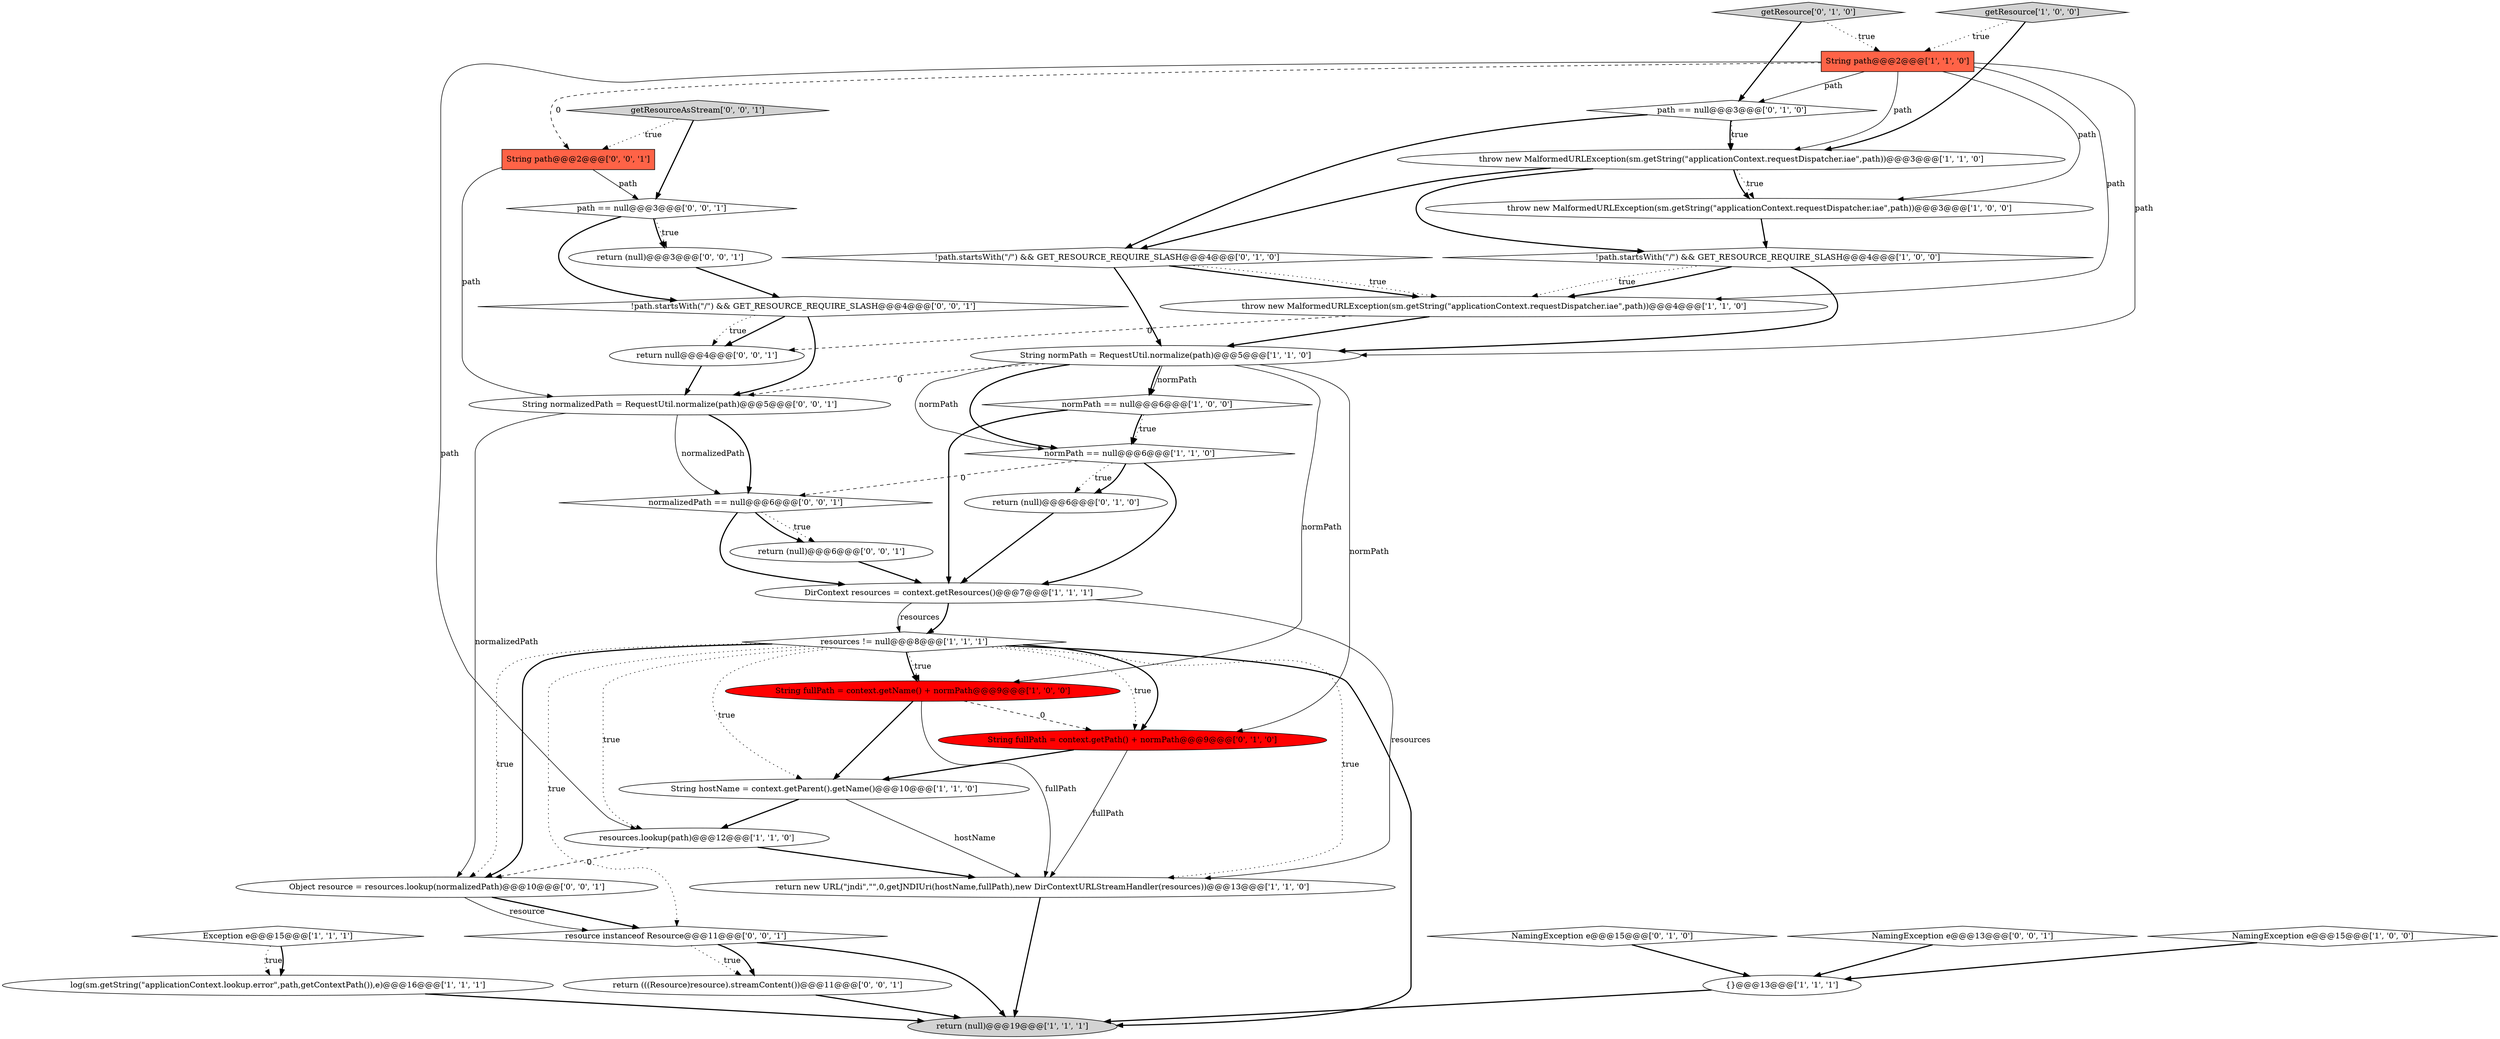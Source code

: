 digraph {
2 [style = filled, label = "Exception e@@@15@@@['1', '1', '1']", fillcolor = white, shape = diamond image = "AAA0AAABBB1BBB"];
14 [style = filled, label = "resources.lookup(path)@@@12@@@['1', '1', '0']", fillcolor = white, shape = ellipse image = "AAA0AAABBB1BBB"];
21 [style = filled, label = "return (null)@@@6@@@['0', '1', '0']", fillcolor = white, shape = ellipse image = "AAA0AAABBB2BBB"];
6 [style = filled, label = "resources != null@@@8@@@['1', '1', '1']", fillcolor = white, shape = diamond image = "AAA0AAABBB1BBB"];
29 [style = filled, label = "String path@@@2@@@['0', '0', '1']", fillcolor = tomato, shape = box image = "AAA0AAABBB3BBB"];
31 [style = filled, label = "!path.startsWith(\"/\") && GET_RESOURCE_REQUIRE_SLASH@@@4@@@['0', '0', '1']", fillcolor = white, shape = diamond image = "AAA0AAABBB3BBB"];
38 [style = filled, label = "return null@@@4@@@['0', '0', '1']", fillcolor = white, shape = ellipse image = "AAA0AAABBB3BBB"];
13 [style = filled, label = "NamingException e@@@15@@@['1', '0', '0']", fillcolor = white, shape = diamond image = "AAA0AAABBB1BBB"];
26 [style = filled, label = "getResourceAsStream['0', '0', '1']", fillcolor = lightgray, shape = diamond image = "AAA0AAABBB3BBB"];
5 [style = filled, label = "return (null)@@@19@@@['1', '1', '1']", fillcolor = lightgray, shape = ellipse image = "AAA0AAABBB1BBB"];
20 [style = filled, label = "String fullPath = context.getPath() + normPath@@@9@@@['0', '1', '0']", fillcolor = red, shape = ellipse image = "AAA1AAABBB2BBB"];
1 [style = filled, label = "normPath == null@@@6@@@['1', '0', '0']", fillcolor = white, shape = diamond image = "AAA0AAABBB1BBB"];
27 [style = filled, label = "String normalizedPath = RequestUtil.normalize(path)@@@5@@@['0', '0', '1']", fillcolor = white, shape = ellipse image = "AAA0AAABBB3BBB"];
12 [style = filled, label = "String normPath = RequestUtil.normalize(path)@@@5@@@['1', '1', '0']", fillcolor = white, shape = ellipse image = "AAA0AAABBB1BBB"];
25 [style = filled, label = "NamingException e@@@15@@@['0', '1', '0']", fillcolor = white, shape = diamond image = "AAA0AAABBB2BBB"];
19 [style = filled, label = "normPath == null@@@6@@@['1', '1', '0']", fillcolor = white, shape = diamond image = "AAA0AAABBB1BBB"];
33 [style = filled, label = "normalizedPath == null@@@6@@@['0', '0', '1']", fillcolor = white, shape = diamond image = "AAA0AAABBB3BBB"];
28 [style = filled, label = "return (null)@@@6@@@['0', '0', '1']", fillcolor = white, shape = ellipse image = "AAA0AAABBB3BBB"];
35 [style = filled, label = "resource instanceof Resource@@@11@@@['0', '0', '1']", fillcolor = white, shape = diamond image = "AAA0AAABBB3BBB"];
22 [style = filled, label = "getResource['0', '1', '0']", fillcolor = lightgray, shape = diamond image = "AAA0AAABBB2BBB"];
18 [style = filled, label = "getResource['1', '0', '0']", fillcolor = lightgray, shape = diamond image = "AAA0AAABBB1BBB"];
8 [style = filled, label = "String path@@@2@@@['1', '1', '0']", fillcolor = tomato, shape = box image = "AAA0AAABBB1BBB"];
37 [style = filled, label = "path == null@@@3@@@['0', '0', '1']", fillcolor = white, shape = diamond image = "AAA0AAABBB3BBB"];
0 [style = filled, label = "log(sm.getString(\"applicationContext.lookup.error\",path,getContextPath()),e)@@@16@@@['1', '1', '1']", fillcolor = white, shape = ellipse image = "AAA0AAABBB1BBB"];
3 [style = filled, label = "throw new MalformedURLException(sm.getString(\"applicationContext.requestDispatcher.iae\",path))@@@3@@@['1', '0', '0']", fillcolor = white, shape = ellipse image = "AAA0AAABBB1BBB"];
10 [style = filled, label = "DirContext resources = context.getResources()@@@7@@@['1', '1', '1']", fillcolor = white, shape = ellipse image = "AAA0AAABBB1BBB"];
36 [style = filled, label = "return (((Resource)resource).streamContent())@@@11@@@['0', '0', '1']", fillcolor = white, shape = ellipse image = "AAA0AAABBB3BBB"];
15 [style = filled, label = "throw new MalformedURLException(sm.getString(\"applicationContext.requestDispatcher.iae\",path))@@@4@@@['1', '1', '0']", fillcolor = white, shape = ellipse image = "AAA0AAABBB1BBB"];
24 [style = filled, label = "!path.startsWith(\"/\") && GET_RESOURCE_REQUIRE_SLASH@@@4@@@['0', '1', '0']", fillcolor = white, shape = diamond image = "AAA0AAABBB2BBB"];
11 [style = filled, label = "!path.startsWith(\"/\") && GET_RESOURCE_REQUIRE_SLASH@@@4@@@['1', '0', '0']", fillcolor = white, shape = diamond image = "AAA0AAABBB1BBB"];
17 [style = filled, label = "throw new MalformedURLException(sm.getString(\"applicationContext.requestDispatcher.iae\",path))@@@3@@@['1', '1', '0']", fillcolor = white, shape = ellipse image = "AAA0AAABBB1BBB"];
16 [style = filled, label = "{}@@@13@@@['1', '1', '1']", fillcolor = white, shape = ellipse image = "AAA0AAABBB1BBB"];
9 [style = filled, label = "String hostName = context.getParent().getName()@@@10@@@['1', '1', '0']", fillcolor = white, shape = ellipse image = "AAA0AAABBB1BBB"];
30 [style = filled, label = "return (null)@@@3@@@['0', '0', '1']", fillcolor = white, shape = ellipse image = "AAA0AAABBB3BBB"];
32 [style = filled, label = "Object resource = resources.lookup(normalizedPath)@@@10@@@['0', '0', '1']", fillcolor = white, shape = ellipse image = "AAA0AAABBB3BBB"];
4 [style = filled, label = "String fullPath = context.getName() + normPath@@@9@@@['1', '0', '0']", fillcolor = red, shape = ellipse image = "AAA1AAABBB1BBB"];
23 [style = filled, label = "path == null@@@3@@@['0', '1', '0']", fillcolor = white, shape = diamond image = "AAA0AAABBB2BBB"];
7 [style = filled, label = "return new URL(\"jndi\",\"\",0,getJNDIUri(hostName,fullPath),new DirContextURLStreamHandler(resources))@@@13@@@['1', '1', '0']", fillcolor = white, shape = ellipse image = "AAA0AAABBB1BBB"];
34 [style = filled, label = "NamingException e@@@13@@@['0', '0', '1']", fillcolor = white, shape = diamond image = "AAA0AAABBB3BBB"];
32->35 [style = bold, label=""];
21->10 [style = bold, label=""];
20->9 [style = bold, label=""];
33->28 [style = dotted, label="true"];
6->32 [style = dotted, label="true"];
14->7 [style = bold, label=""];
8->14 [style = solid, label="path"];
15->38 [style = dashed, label="0"];
8->23 [style = solid, label="path"];
12->19 [style = solid, label="normPath"];
37->31 [style = bold, label=""];
29->37 [style = solid, label="path"];
27->33 [style = solid, label="normalizedPath"];
9->14 [style = bold, label=""];
23->17 [style = bold, label=""];
27->33 [style = bold, label=""];
11->15 [style = dotted, label="true"];
23->17 [style = dotted, label="true"];
8->17 [style = solid, label="path"];
6->32 [style = bold, label=""];
2->0 [style = dotted, label="true"];
33->28 [style = bold, label=""];
27->32 [style = solid, label="normalizedPath"];
3->11 [style = bold, label=""];
18->8 [style = dotted, label="true"];
11->12 [style = bold, label=""];
19->21 [style = dotted, label="true"];
12->1 [style = bold, label=""];
22->23 [style = bold, label=""];
8->3 [style = solid, label="path"];
17->3 [style = dotted, label="true"];
13->16 [style = bold, label=""];
6->20 [style = dotted, label="true"];
29->27 [style = solid, label="path"];
35->5 [style = bold, label=""];
6->4 [style = bold, label=""];
4->7 [style = solid, label="fullPath"];
6->14 [style = dotted, label="true"];
7->5 [style = bold, label=""];
32->35 [style = solid, label="resource"];
31->27 [style = bold, label=""];
12->27 [style = dashed, label="0"];
6->7 [style = dotted, label="true"];
26->37 [style = bold, label=""];
12->1 [style = solid, label="normPath"];
15->12 [style = bold, label=""];
1->19 [style = bold, label=""];
4->9 [style = bold, label=""];
24->12 [style = bold, label=""];
37->30 [style = bold, label=""];
9->7 [style = solid, label="hostName"];
12->4 [style = solid, label="normPath"];
38->27 [style = bold, label=""];
19->10 [style = bold, label=""];
31->38 [style = bold, label=""];
25->16 [style = bold, label=""];
1->19 [style = dotted, label="true"];
10->6 [style = bold, label=""];
6->20 [style = bold, label=""];
6->5 [style = bold, label=""];
2->0 [style = bold, label=""];
14->32 [style = dashed, label="0"];
8->15 [style = solid, label="path"];
6->9 [style = dotted, label="true"];
4->20 [style = dashed, label="0"];
30->31 [style = bold, label=""];
34->16 [style = bold, label=""];
17->3 [style = bold, label=""];
16->5 [style = bold, label=""];
36->5 [style = bold, label=""];
12->20 [style = solid, label="normPath"];
8->29 [style = dashed, label="0"];
0->5 [style = bold, label=""];
24->15 [style = bold, label=""];
19->21 [style = bold, label=""];
28->10 [style = bold, label=""];
10->7 [style = solid, label="resources"];
35->36 [style = dotted, label="true"];
18->17 [style = bold, label=""];
33->10 [style = bold, label=""];
37->30 [style = dotted, label="true"];
11->15 [style = bold, label=""];
23->24 [style = bold, label=""];
17->24 [style = bold, label=""];
20->7 [style = solid, label="fullPath"];
22->8 [style = dotted, label="true"];
10->6 [style = solid, label="resources"];
6->4 [style = dotted, label="true"];
31->38 [style = dotted, label="true"];
24->15 [style = dotted, label="true"];
6->35 [style = dotted, label="true"];
26->29 [style = dotted, label="true"];
8->12 [style = solid, label="path"];
35->36 [style = bold, label=""];
12->19 [style = bold, label=""];
1->10 [style = bold, label=""];
19->33 [style = dashed, label="0"];
17->11 [style = bold, label=""];
}
